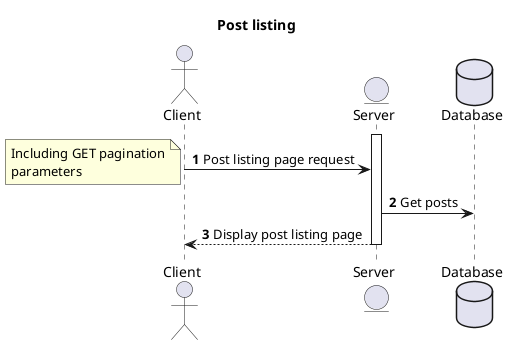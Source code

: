 @startuml

title Post listing 
autonumber

actor Client 
entity Server 
Database Database 

activate Server

Client -> Server : Post listing page request
note left 
Including GET pagination
parameters
end note

Server -> Database : Get posts

Server --> Client : Display post listing page

deactivate Server

@enduml